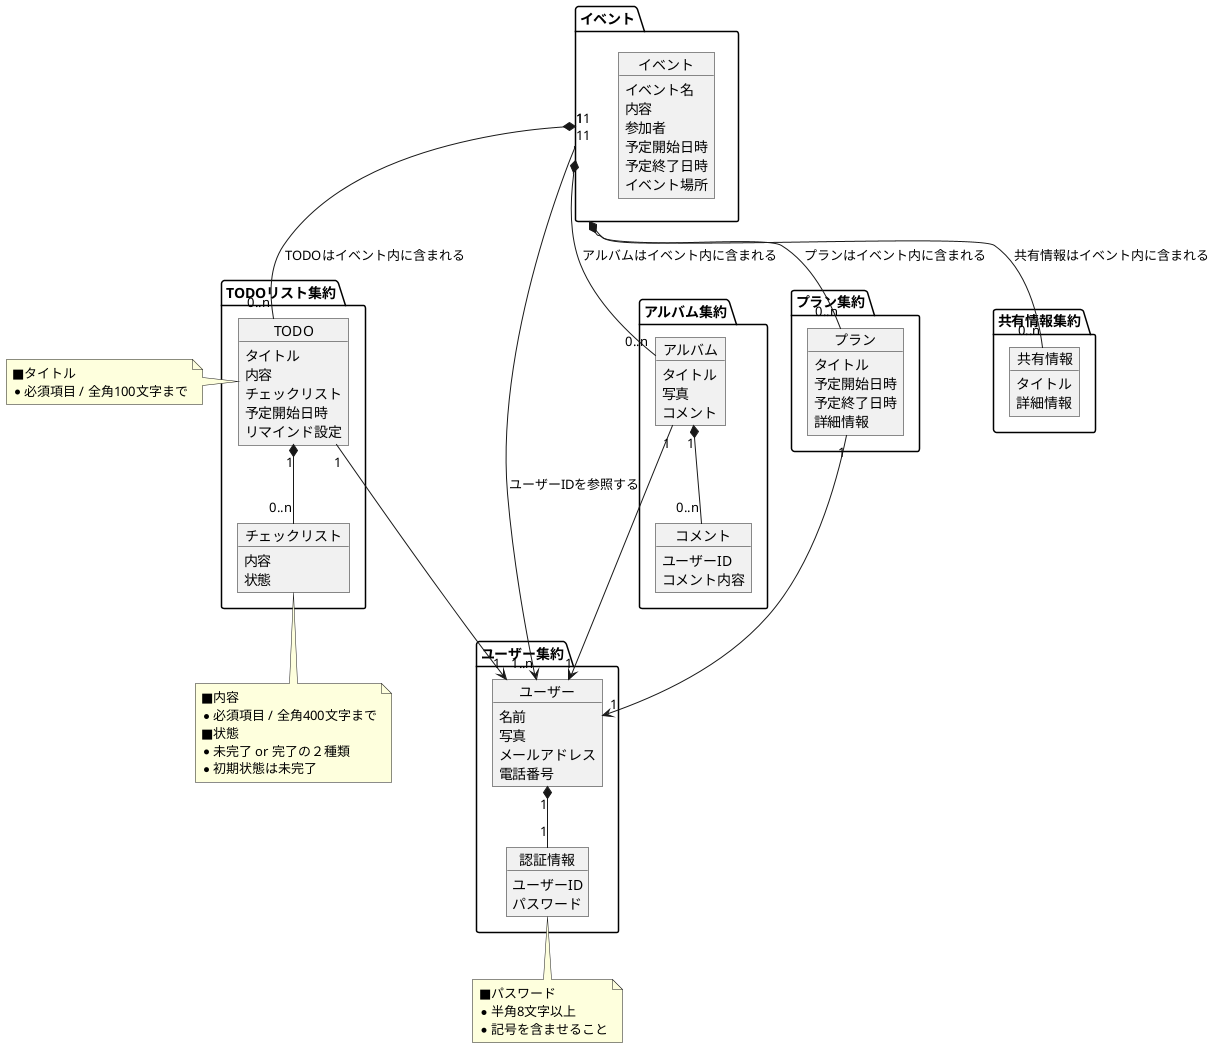 @startuml

package イベント {
    object イベント {
        イベント名
        内容
        参加者
        予定開始日時
        予定終了日時
        イベント場所
    }
}

package TODOリスト集約 {
    object TODO {
        タイトル
        内容
        チェックリスト
        予定開始日時
        リマインド設定
    }
    object チェックリスト{
        内容
        状態
    }
}

package ユーザー集約 {
    object ユーザー{
        名前
        写真
        メールアドレス
        電話番号
    }
    object 認証情報 {
        ユーザーID
        パスワード
    }
}

package アルバム集約 {
    object アルバム {
        タイトル
        写真
        コメント
    }
    object コメント {
        ユーザーID
        コメント内容
    }
}

package プラン集約 {
    object プラン {
        タイトル
        予定開始日時
        予定終了日時
        詳細情報
    }
}

package 共有情報集約 {
    object 共有情報 {
        タイトル
        詳細情報
    }
}

/' 親要素を左に書くようにする '/
/' → 左側は必ずないといけないもの '/
/' → 右側は必須ではない '/
イベント "1" ---> "1..n" ユーザー:ユーザーIDを参照する
イベント "1" *-- "0..n" TODO:TODOはイベント内に含まれる
イベント "1" *-- "0..n" アルバム:アルバムはイベント内に含まれる
イベント "1" *-- "0..n" プラン:プランはイベント内に含まれる
イベント "1" *-- "0..n" 共有情報:共有情報はイベント内に含まれる
TODO "1" *-- "0..n" チェックリスト
TODO "1" ---> "1" ユーザー

アルバム "1" *-- "0..n" コメント
アルバム "1" ---> "1" ユーザー

プラン "1" ---> "1" ユーザー

ユーザー "1" *-- "1" 認証情報

/' 吹き出し '/
note left of TODO
■タイトル
*必須項目 / 全角100文字まで
end note

note bottom of チェックリスト
■内容
*必須項目 / 全角400文字まで
■状態
*未完了 or 完了の２種類
*初期状態は未完了
end note

note bottom of 認証情報
■パスワード
*半角8文字以上
*記号を含ませること
end note



@enduml